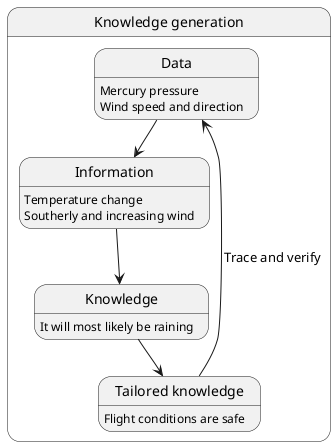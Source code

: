 @startuml

state "Knowledge generation" as kg {
state Data {
  Data : Mercury pressure
  Data : Wind speed and direction
}

state Information {
  Information : Temperature change
  Information : Southerly and increasing wind
}

state Knowledge {
  Knowledge : It will most likely be raining
}

state "Tailored knowledge" as tk {
  tk : Flight conditions are safe
}
}

Data --> Information
Information --> Knowledge
Knowledge --> tk
tk --> Data : Trace and verify

@enduml
